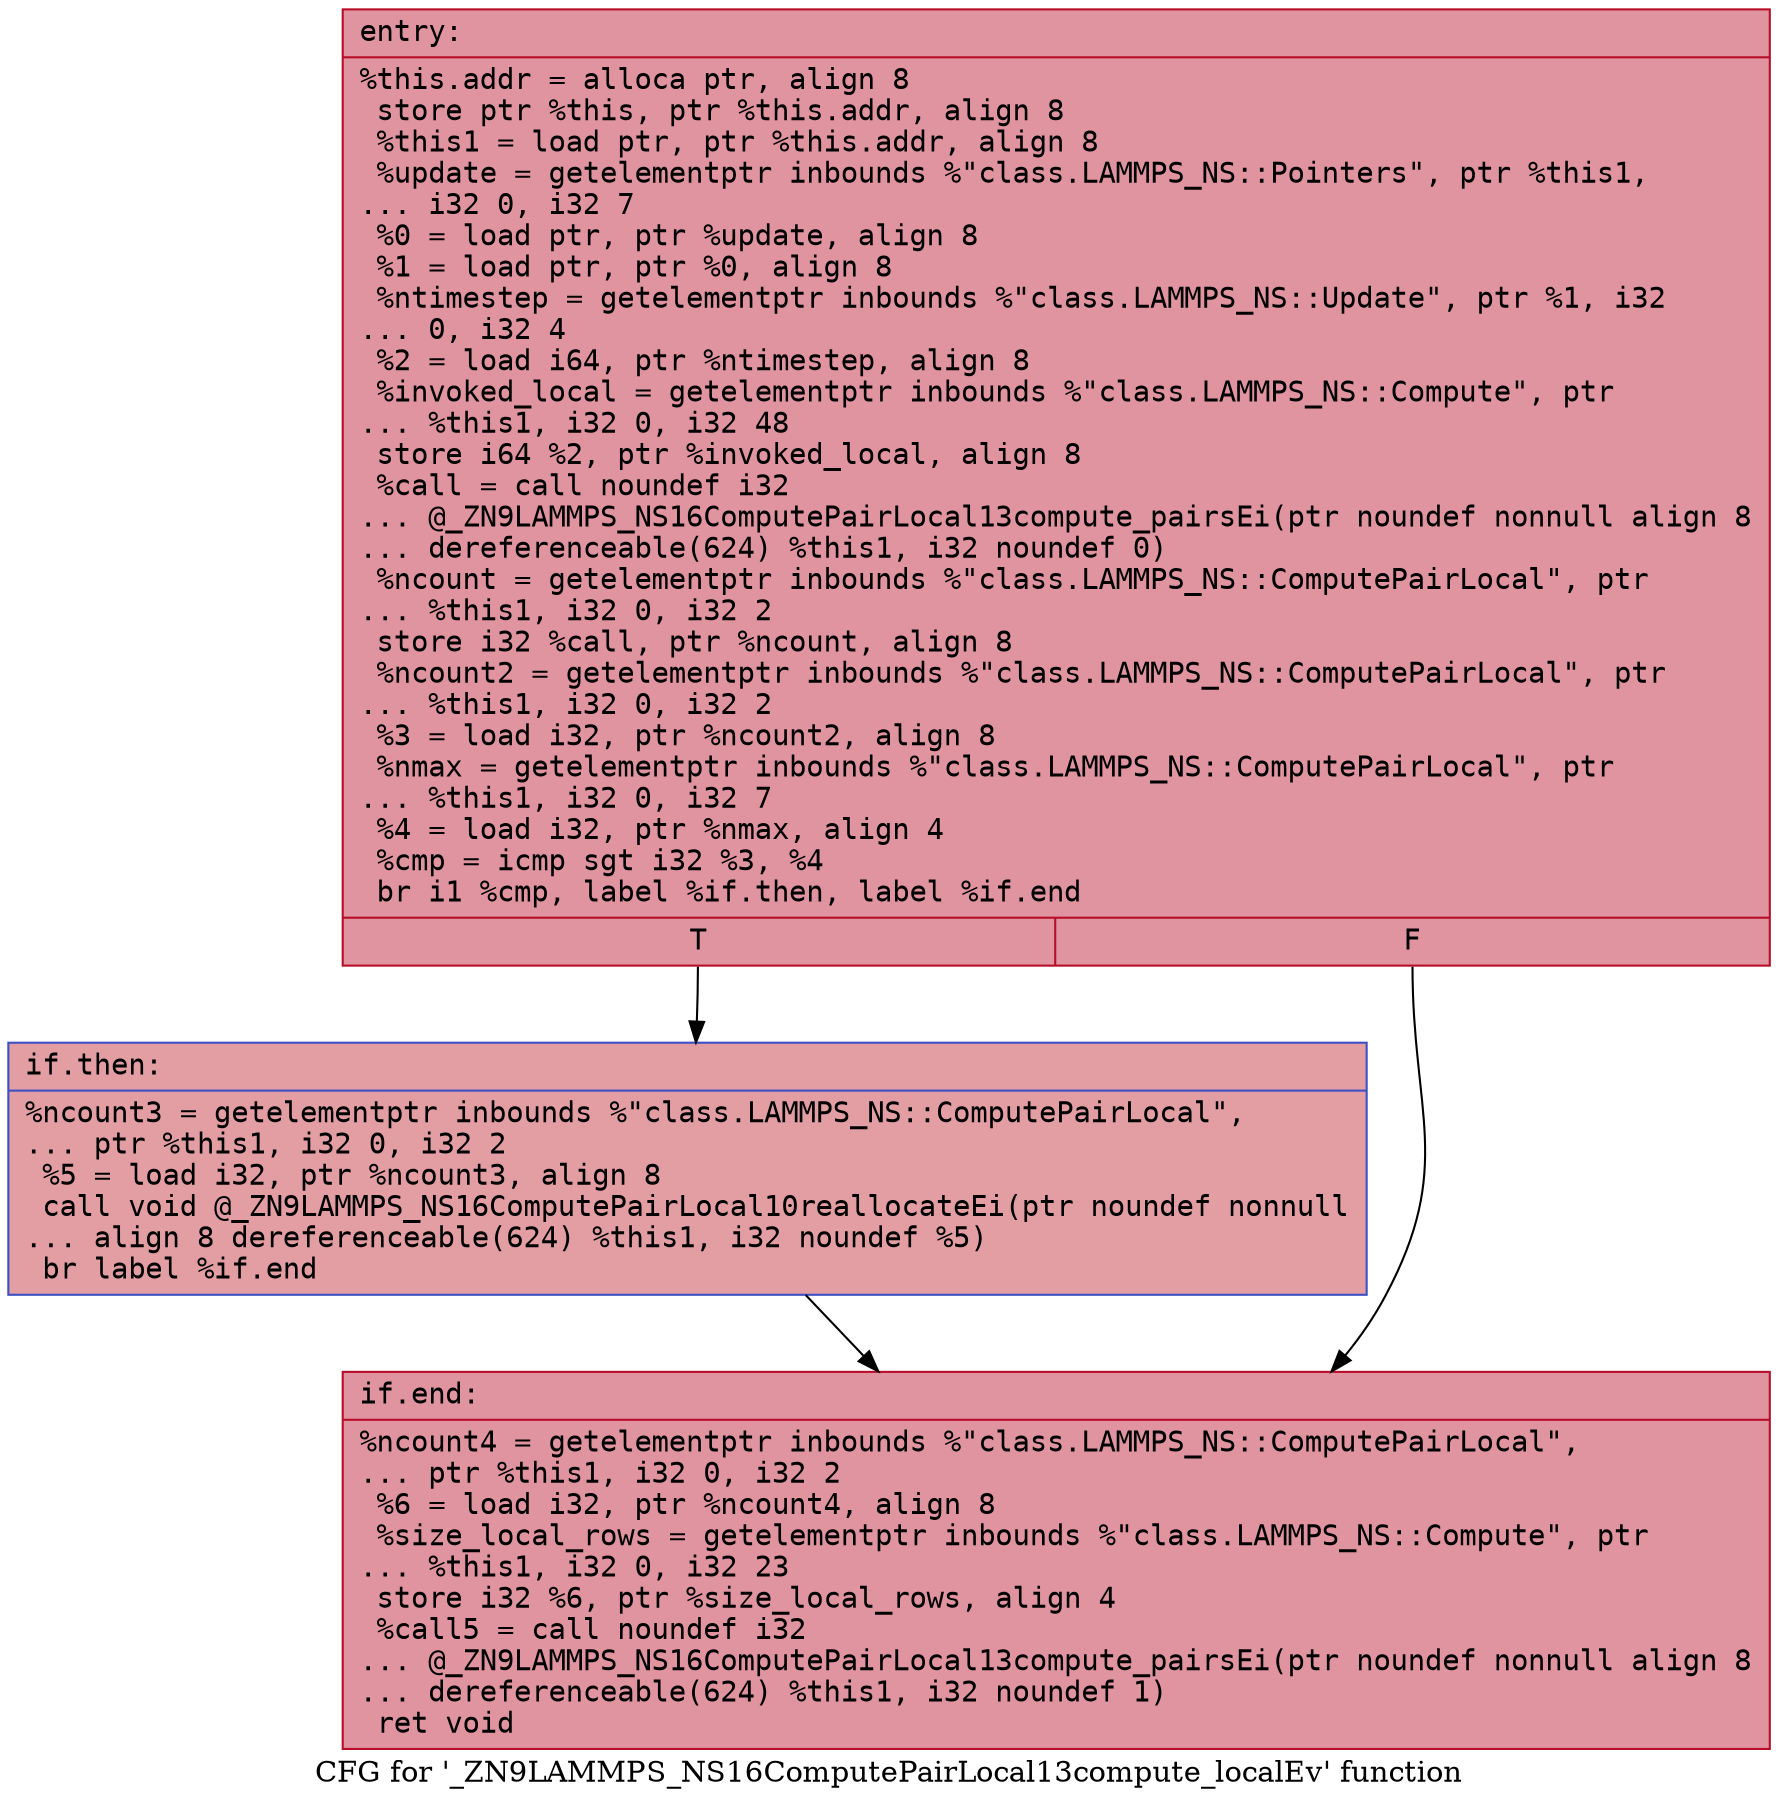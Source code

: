 digraph "CFG for '_ZN9LAMMPS_NS16ComputePairLocal13compute_localEv' function" {
	label="CFG for '_ZN9LAMMPS_NS16ComputePairLocal13compute_localEv' function";

	Node0x55f9078496c0 [shape=record,color="#b70d28ff", style=filled, fillcolor="#b70d2870" fontname="Courier",label="{entry:\l|  %this.addr = alloca ptr, align 8\l  store ptr %this, ptr %this.addr, align 8\l  %this1 = load ptr, ptr %this.addr, align 8\l  %update = getelementptr inbounds %\"class.LAMMPS_NS::Pointers\", ptr %this1,\l... i32 0, i32 7\l  %0 = load ptr, ptr %update, align 8\l  %1 = load ptr, ptr %0, align 8\l  %ntimestep = getelementptr inbounds %\"class.LAMMPS_NS::Update\", ptr %1, i32\l... 0, i32 4\l  %2 = load i64, ptr %ntimestep, align 8\l  %invoked_local = getelementptr inbounds %\"class.LAMMPS_NS::Compute\", ptr\l... %this1, i32 0, i32 48\l  store i64 %2, ptr %invoked_local, align 8\l  %call = call noundef i32\l... @_ZN9LAMMPS_NS16ComputePairLocal13compute_pairsEi(ptr noundef nonnull align 8\l... dereferenceable(624) %this1, i32 noundef 0)\l  %ncount = getelementptr inbounds %\"class.LAMMPS_NS::ComputePairLocal\", ptr\l... %this1, i32 0, i32 2\l  store i32 %call, ptr %ncount, align 8\l  %ncount2 = getelementptr inbounds %\"class.LAMMPS_NS::ComputePairLocal\", ptr\l... %this1, i32 0, i32 2\l  %3 = load i32, ptr %ncount2, align 8\l  %nmax = getelementptr inbounds %\"class.LAMMPS_NS::ComputePairLocal\", ptr\l... %this1, i32 0, i32 7\l  %4 = load i32, ptr %nmax, align 4\l  %cmp = icmp sgt i32 %3, %4\l  br i1 %cmp, label %if.then, label %if.end\l|{<s0>T|<s1>F}}"];
	Node0x55f9078496c0:s0 -> Node0x55f90784a410[tooltip="entry -> if.then\nProbability 50.00%" ];
	Node0x55f9078496c0:s1 -> Node0x55f90784a620[tooltip="entry -> if.end\nProbability 50.00%" ];
	Node0x55f90784a410 [shape=record,color="#3d50c3ff", style=filled, fillcolor="#be242e70" fontname="Courier",label="{if.then:\l|  %ncount3 = getelementptr inbounds %\"class.LAMMPS_NS::ComputePairLocal\",\l... ptr %this1, i32 0, i32 2\l  %5 = load i32, ptr %ncount3, align 8\l  call void @_ZN9LAMMPS_NS16ComputePairLocal10reallocateEi(ptr noundef nonnull\l... align 8 dereferenceable(624) %this1, i32 noundef %5)\l  br label %if.end\l}"];
	Node0x55f90784a410 -> Node0x55f90784a620[tooltip="if.then -> if.end\nProbability 100.00%" ];
	Node0x55f90784a620 [shape=record,color="#b70d28ff", style=filled, fillcolor="#b70d2870" fontname="Courier",label="{if.end:\l|  %ncount4 = getelementptr inbounds %\"class.LAMMPS_NS::ComputePairLocal\",\l... ptr %this1, i32 0, i32 2\l  %6 = load i32, ptr %ncount4, align 8\l  %size_local_rows = getelementptr inbounds %\"class.LAMMPS_NS::Compute\", ptr\l... %this1, i32 0, i32 23\l  store i32 %6, ptr %size_local_rows, align 4\l  %call5 = call noundef i32\l... @_ZN9LAMMPS_NS16ComputePairLocal13compute_pairsEi(ptr noundef nonnull align 8\l... dereferenceable(624) %this1, i32 noundef 1)\l  ret void\l}"];
}
